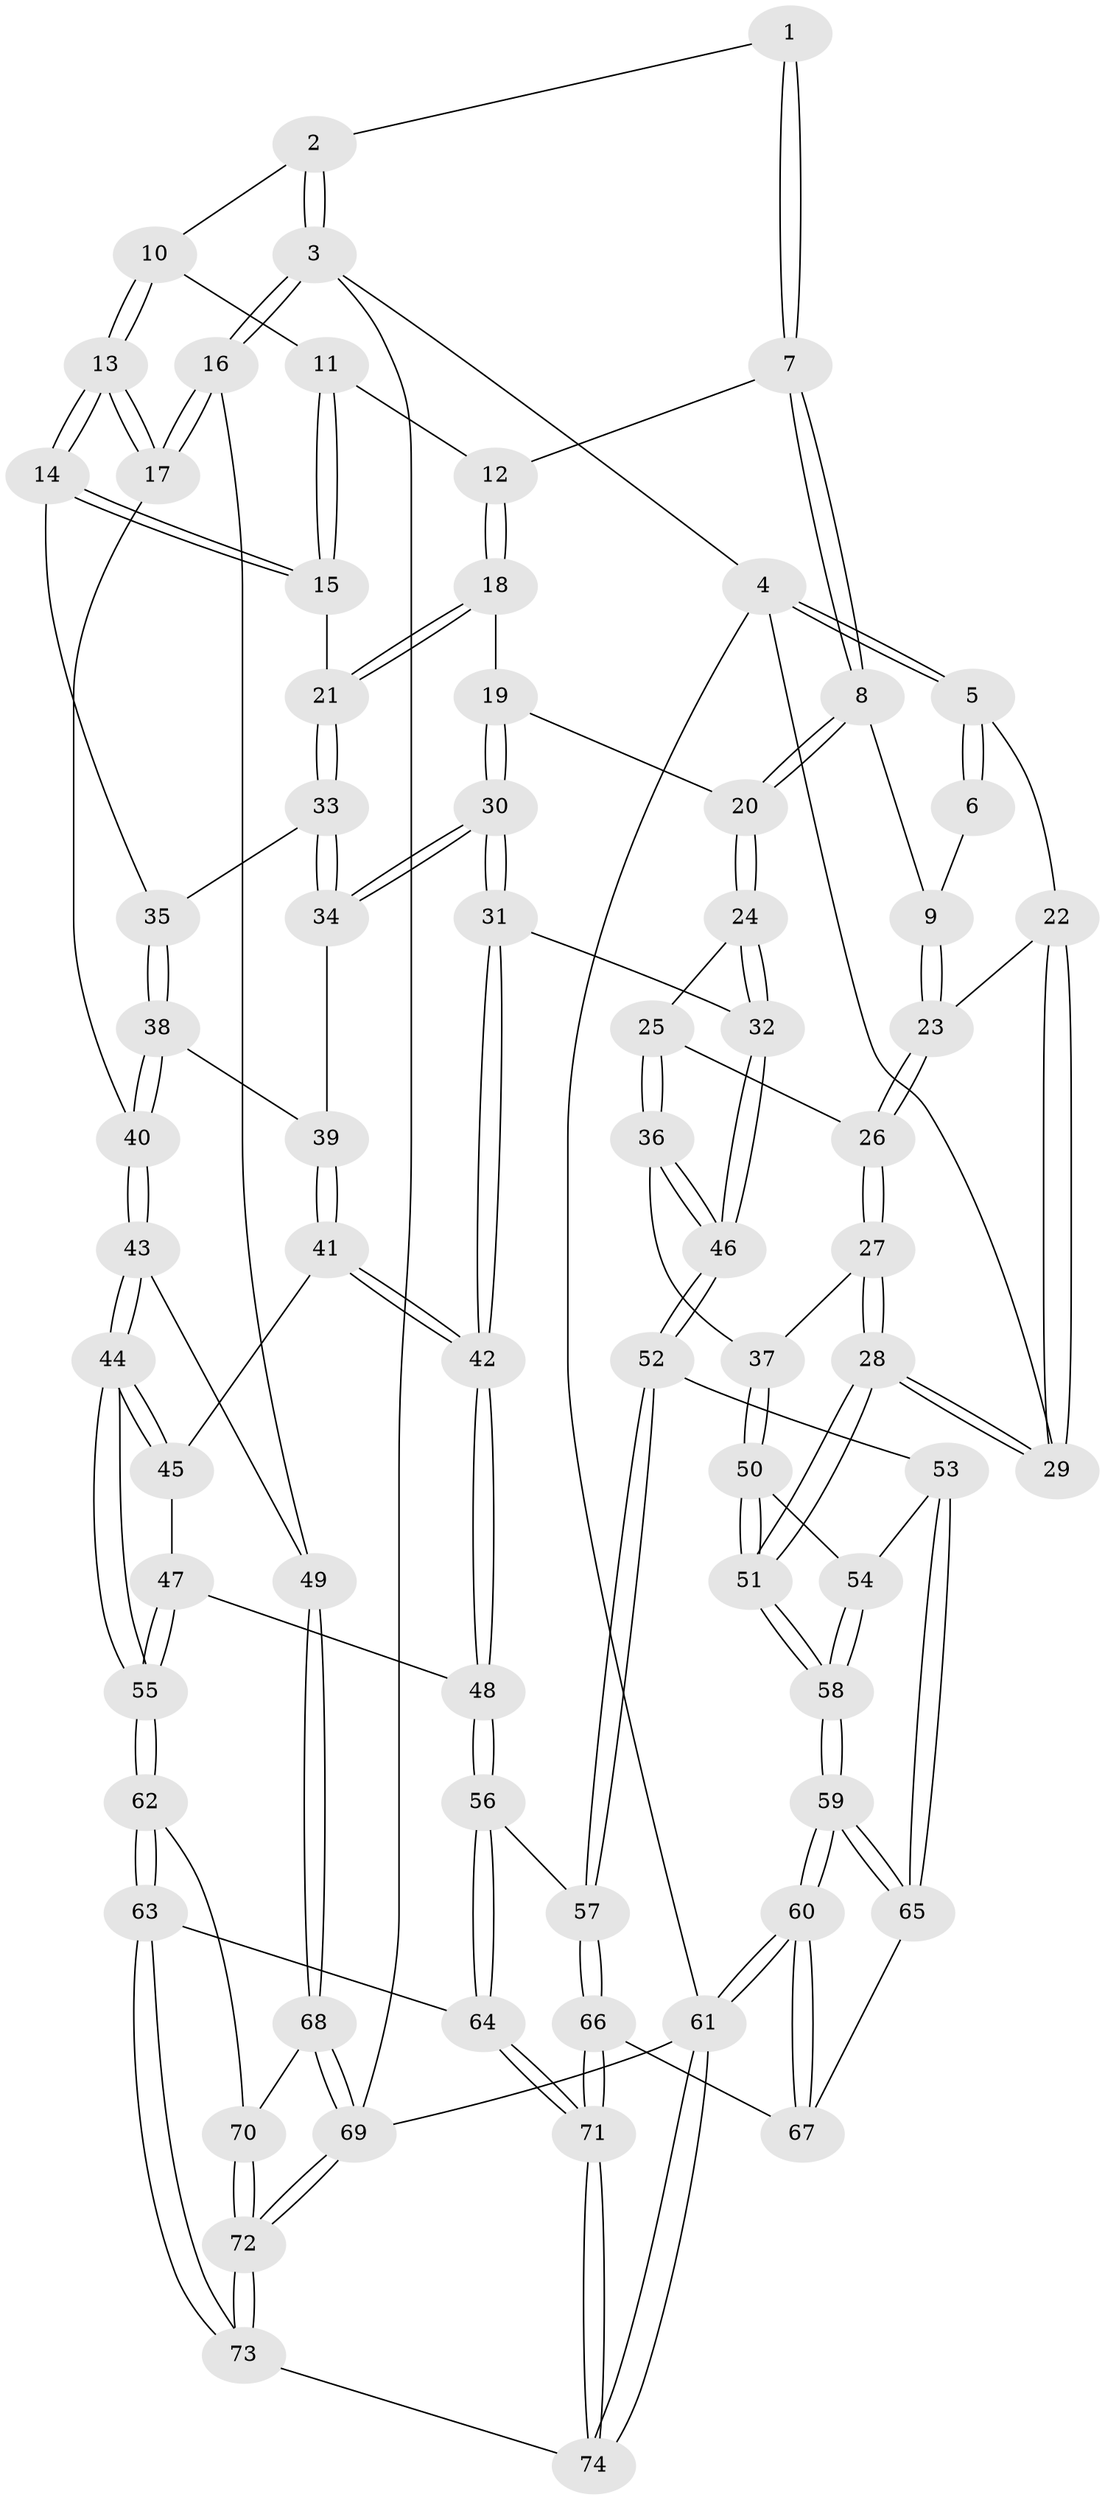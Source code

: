 // Generated by graph-tools (version 1.1) at 2025/11/02/27/25 16:11:57]
// undirected, 74 vertices, 182 edges
graph export_dot {
graph [start="1"]
  node [color=gray90,style=filled];
  1 [pos="+0.4577826756742018+0"];
  2 [pos="+0.7769081558328724+0"];
  3 [pos="+1+0"];
  4 [pos="+0+0"];
  5 [pos="+0+0"];
  6 [pos="+0.3951553071350471+0"];
  7 [pos="+0.5064973023552499+0.06395228901654841"];
  8 [pos="+0.2707459867665286+0.14600366251299654"];
  9 [pos="+0.26295957918286506+0.14421248964824557"];
  10 [pos="+0.7727918986466147+0"];
  11 [pos="+0.7529470889347998+0.015831118729578417"];
  12 [pos="+0.5440290276290309+0.12087512389240908"];
  13 [pos="+0.9622170960458616+0.22965009574618672"];
  14 [pos="+0.9442743007243444+0.23294175927004376"];
  15 [pos="+0.6960034058092888+0.22613701755951993"];
  16 [pos="+1+0.257608804426046"];
  17 [pos="+1+0.2578345013251232"];
  18 [pos="+0.5441171234804364+0.12151415405090353"];
  19 [pos="+0.4575009707160281+0.23186027536430454"];
  20 [pos="+0.3931555431881905+0.23579997678685316"];
  21 [pos="+0.6627073388581755+0.2383472617908182"];
  22 [pos="+0.19794254057764965+0.1184710679469631"];
  23 [pos="+0.24721058156446804+0.1494642735582817"];
  24 [pos="+0.3344880207018733+0.3840904181276447"];
  25 [pos="+0.254810270878563+0.3299531318363296"];
  26 [pos="+0.20216384220105796+0.2740022863366288"];
  27 [pos="+0+0.3737657301640833"];
  28 [pos="+0+0.36073697269595567"];
  29 [pos="+0+0.3325857596997367"];
  30 [pos="+0.5277140115318248+0.39922620100723377"];
  31 [pos="+0.47659093134336944+0.47367696595888625"];
  32 [pos="+0.36834731330936377+0.4489663157319242"];
  33 [pos="+0.6424438080451422+0.3162155222742587"];
  34 [pos="+0.628614873785836+0.3488168083826853"];
  35 [pos="+0.79727288452268+0.33961120569630954"];
  36 [pos="+0.15768296514911304+0.4953643044130329"];
  37 [pos="+0.1520091127998267+0.49299870750902774"];
  38 [pos="+0.7526992057972514+0.4075709000504726"];
  39 [pos="+0.7003817730885182+0.4107472694910721"];
  40 [pos="+0.8427368212845626+0.4618041874140557"];
  41 [pos="+0.7029131087089887+0.469080616331005"];
  42 [pos="+0.4810154070940197+0.48420794861166694"];
  43 [pos="+0.8042892563849292+0.6273112642647225"];
  44 [pos="+0.7984026560107296+0.6330592385052796"];
  45 [pos="+0.7037279438661241+0.4779500701012539"];
  46 [pos="+0.2331124576971958+0.5436045918297694"];
  47 [pos="+0.5807584657845899+0.5318999521741492"];
  48 [pos="+0.4879554045504732+0.5015000725515298"];
  49 [pos="+1+0.5246016979446151"];
  50 [pos="+0.09111089762965824+0.5867938372401692"];
  51 [pos="+0+0.6263507840278768"];
  52 [pos="+0.2335445131757194+0.6471460886221776"];
  53 [pos="+0.19229269544841088+0.6695914150158486"];
  54 [pos="+0.11136289625818604+0.6401894015818463"];
  55 [pos="+0.7795887714870209+0.6689131819274658"];
  56 [pos="+0.4718254944851719+0.6688849028997776"];
  57 [pos="+0.2832230968439964+0.685470705690182"];
  58 [pos="+0+0.6498128232754491"];
  59 [pos="+0+0.6741385936255743"];
  60 [pos="+0+1"];
  61 [pos="+0+1"];
  62 [pos="+0.7628785987815436+0.770057469794947"];
  63 [pos="+0.7220376224609224+0.7897209492723736"];
  64 [pos="+0.5123652057463565+0.7327696471027487"];
  65 [pos="+0.10951620622342145+0.7748045156470514"];
  66 [pos="+0.30987041587787517+0.9844478226241965"];
  67 [pos="+0.13321375921399473+0.8386867230161784"];
  68 [pos="+1+0.7291564084111676"];
  69 [pos="+1+1"];
  70 [pos="+0.7892801039665046+0.7854240321769469"];
  71 [pos="+0.3209024739679112+1"];
  72 [pos="+1+1"];
  73 [pos="+0.5519022347473692+1"];
  74 [pos="+0.3367252781559327+1"];
  1 -- 2;
  1 -- 7;
  1 -- 7;
  2 -- 3;
  2 -- 3;
  2 -- 10;
  3 -- 4;
  3 -- 16;
  3 -- 16;
  3 -- 69;
  4 -- 5;
  4 -- 5;
  4 -- 29;
  4 -- 61;
  5 -- 6;
  5 -- 6;
  5 -- 22;
  6 -- 9;
  7 -- 8;
  7 -- 8;
  7 -- 12;
  8 -- 9;
  8 -- 20;
  8 -- 20;
  9 -- 23;
  9 -- 23;
  10 -- 11;
  10 -- 13;
  10 -- 13;
  11 -- 12;
  11 -- 15;
  11 -- 15;
  12 -- 18;
  12 -- 18;
  13 -- 14;
  13 -- 14;
  13 -- 17;
  13 -- 17;
  14 -- 15;
  14 -- 15;
  14 -- 35;
  15 -- 21;
  16 -- 17;
  16 -- 17;
  16 -- 49;
  17 -- 40;
  18 -- 19;
  18 -- 21;
  18 -- 21;
  19 -- 20;
  19 -- 30;
  19 -- 30;
  20 -- 24;
  20 -- 24;
  21 -- 33;
  21 -- 33;
  22 -- 23;
  22 -- 29;
  22 -- 29;
  23 -- 26;
  23 -- 26;
  24 -- 25;
  24 -- 32;
  24 -- 32;
  25 -- 26;
  25 -- 36;
  25 -- 36;
  26 -- 27;
  26 -- 27;
  27 -- 28;
  27 -- 28;
  27 -- 37;
  28 -- 29;
  28 -- 29;
  28 -- 51;
  28 -- 51;
  30 -- 31;
  30 -- 31;
  30 -- 34;
  30 -- 34;
  31 -- 32;
  31 -- 42;
  31 -- 42;
  32 -- 46;
  32 -- 46;
  33 -- 34;
  33 -- 34;
  33 -- 35;
  34 -- 39;
  35 -- 38;
  35 -- 38;
  36 -- 37;
  36 -- 46;
  36 -- 46;
  37 -- 50;
  37 -- 50;
  38 -- 39;
  38 -- 40;
  38 -- 40;
  39 -- 41;
  39 -- 41;
  40 -- 43;
  40 -- 43;
  41 -- 42;
  41 -- 42;
  41 -- 45;
  42 -- 48;
  42 -- 48;
  43 -- 44;
  43 -- 44;
  43 -- 49;
  44 -- 45;
  44 -- 45;
  44 -- 55;
  44 -- 55;
  45 -- 47;
  46 -- 52;
  46 -- 52;
  47 -- 48;
  47 -- 55;
  47 -- 55;
  48 -- 56;
  48 -- 56;
  49 -- 68;
  49 -- 68;
  50 -- 51;
  50 -- 51;
  50 -- 54;
  51 -- 58;
  51 -- 58;
  52 -- 53;
  52 -- 57;
  52 -- 57;
  53 -- 54;
  53 -- 65;
  53 -- 65;
  54 -- 58;
  54 -- 58;
  55 -- 62;
  55 -- 62;
  56 -- 57;
  56 -- 64;
  56 -- 64;
  57 -- 66;
  57 -- 66;
  58 -- 59;
  58 -- 59;
  59 -- 60;
  59 -- 60;
  59 -- 65;
  59 -- 65;
  60 -- 61;
  60 -- 61;
  60 -- 67;
  60 -- 67;
  61 -- 74;
  61 -- 74;
  61 -- 69;
  62 -- 63;
  62 -- 63;
  62 -- 70;
  63 -- 64;
  63 -- 73;
  63 -- 73;
  64 -- 71;
  64 -- 71;
  65 -- 67;
  66 -- 67;
  66 -- 71;
  66 -- 71;
  68 -- 69;
  68 -- 69;
  68 -- 70;
  69 -- 72;
  69 -- 72;
  70 -- 72;
  70 -- 72;
  71 -- 74;
  71 -- 74;
  72 -- 73;
  72 -- 73;
  73 -- 74;
}
